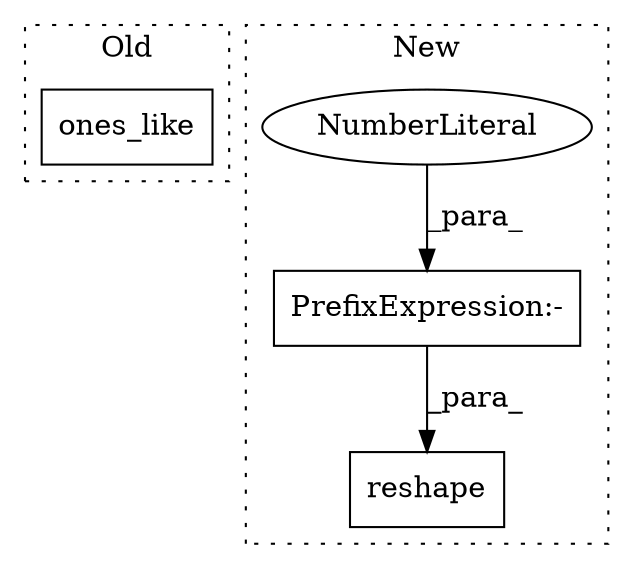 digraph G {
subgraph cluster0 {
1 [label="ones_like" a="32" s="1351,1370" l="10,1" shape="box"];
label = "Old";
style="dotted";
}
subgraph cluster1 {
2 [label="reshape" a="32" s="1486,1496" l="8,1" shape="box"];
3 [label="PrefixExpression:-" a="38" s="1494" l="1" shape="box"];
4 [label="NumberLiteral" a="34" s="1495" l="1" shape="ellipse"];
label = "New";
style="dotted";
}
3 -> 2 [label="_para_"];
4 -> 3 [label="_para_"];
}